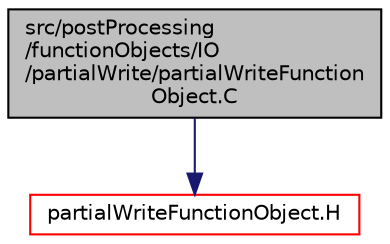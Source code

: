 digraph "src/postProcessing/functionObjects/IO/partialWrite/partialWriteFunctionObject.C"
{
  bgcolor="transparent";
  edge [fontname="Helvetica",fontsize="10",labelfontname="Helvetica",labelfontsize="10"];
  node [fontname="Helvetica",fontsize="10",shape=record];
  Node1 [label="src/postProcessing\l/functionObjects/IO\l/partialWrite/partialWriteFunction\lObject.C",height=0.2,width=0.4,color="black", fillcolor="grey75", style="filled", fontcolor="black"];
  Node1 -> Node2 [color="midnightblue",fontsize="10",style="solid",fontname="Helvetica"];
  Node2 [label="partialWriteFunctionObject.H",height=0.2,width=0.4,color="red",URL="$a09253.html"];
}
